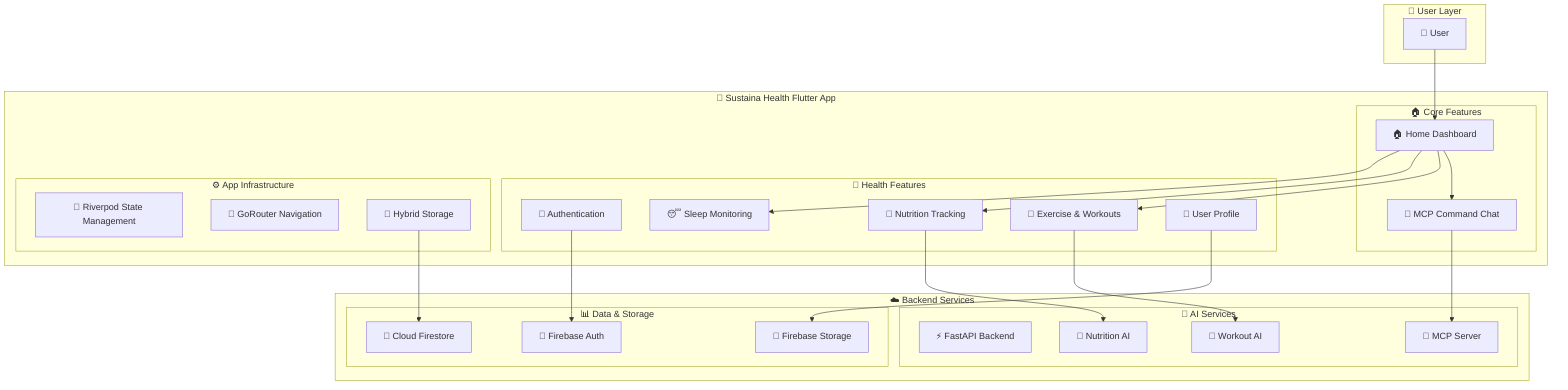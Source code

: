 graph TB
    subgraph "👤 User Layer"
        USER[👤 User]
    end
    
    subgraph "📱 Sustaina Health Flutter App"
        subgraph "🏠 Core Features"
            HOME[🏠 Home Dashboard]
            MCP_CHAT[💬 MCP Command Chat]
        end
        
        subgraph "🎯 Health Features"
            AUTH[🔐 Authentication]
            EXERCISE[💪 Exercise & Workouts]
            NUTRITION[🍎 Nutrition Tracking]
            SLEEP[😴 Sleep Monitoring]
            PROFILE[👤 User Profile]
        end
        
        subgraph "⚙️ App Infrastructure"
            STATE[🔧 Riverpod State Management]
            ROUTER[🧭 GoRouter Navigation]
            STORAGE[💾 Hybrid Storage]
        end
    end
    
    subgraph "☁️ Backend Services"
        subgraph "🤖 AI Services"
            FASTAPI[⚡ FastAPI Backend]
            MCP_SERVER[🧠 MCP Server]
            AI_WORKOUT[💪 Workout AI]
            AI_NUTRITION[🍎 Nutrition AI]
        end
        
        subgraph "📊 Data & Storage"
            FIREBASE_AUTH[🔐 Firebase Auth]
            FIRESTORE[📄 Cloud Firestore]
            FIREBASE_STORAGE[📁 Firebase Storage]
        end
    end
    
    USER --> HOME
    HOME --> MCP_CHAT
    HOME --> EXERCISE
    HOME --> NUTRITION
    HOME --> SLEEP
    
    MCP_CHAT --> MCP_SERVER
    EXERCISE --> AI_WORKOUT
    NUTRITION --> AI_NUTRITION
    
    AUTH --> FIREBASE_AUTH
    STORAGE --> FIRESTORE
    PROFILE --> FIREBASE_STORAGE